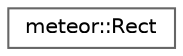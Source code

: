 digraph "Graphical Class Hierarchy"
{
 // LATEX_PDF_SIZE
  bgcolor="transparent";
  edge [fontname=Helvetica,fontsize=10,labelfontname=Helvetica,labelfontsize=10];
  node [fontname=Helvetica,fontsize=10,shape=box,height=0.2,width=0.4];
  rankdir="LR";
  Node0 [id="Node000000",label="meteor::Rect",height=0.2,width=0.4,color="grey40", fillcolor="white", style="filled",URL="$structmeteor_1_1_rect.html",tooltip="A struct representing rectangle."];
}

